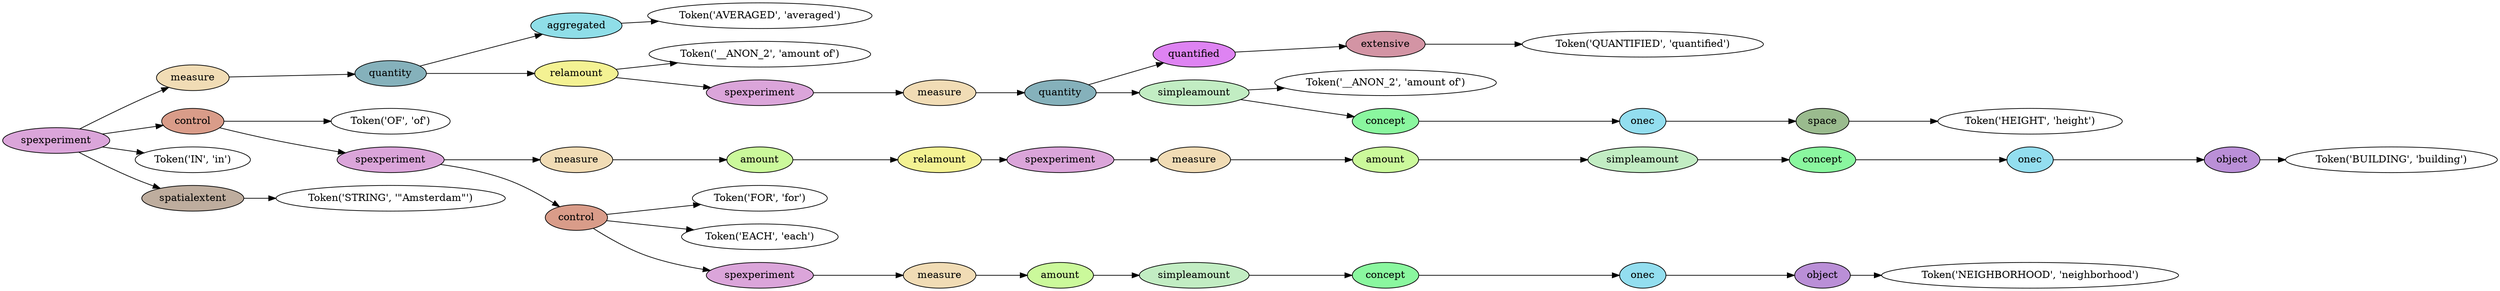 digraph G {
rankdir=LR;
0 [label="Token('AVERAGED', 'averaged')"];
1 [fillcolor="#8fdee8", label=aggregated, style=filled];
1 -> 0;
2 [label="Token('__ANON_2', 'amount of')"];
3 [label="Token('QUANTIFIED', 'quantified')"];
4 [fillcolor="#d394a4", label=extensive, style=filled];
4 -> 3;
5 [fillcolor="#de83f2", label=quantified, style=filled];
5 -> 4;
6 [label="Token('__ANON_2', 'amount of')"];
7 [label="Token('HEIGHT', 'height')"];
8 [fillcolor="#9abb8e", label=space, style=filled];
8 -> 7;
9 [fillcolor="#93deef", label=onec, style=filled];
9 -> 8;
10 [fillcolor="#8af79f", label=concept, style=filled];
10 -> 9;
11 [fillcolor="#c2edc3", label=simpleamount, style=filled];
11 -> 6;
11 -> 10;
12 [fillcolor="#85b1bb", label=quantity, style=filled];
12 -> 5;
12 -> 11;
13 [fillcolor="#f1dcb5", label=measure, style=filled];
13 -> 12;
14 [fillcolor="#dba5da", label=spexperiment, style=filled];
14 -> 13;
15 [fillcolor="#f4f293", label=relamount, style=filled];
15 -> 2;
15 -> 14;
16 [fillcolor="#85b1bb", label=quantity, style=filled];
16 -> 1;
16 -> 15;
17 [fillcolor="#f1dcb5", label=measure, style=filled];
17 -> 16;
18 [label="Token('OF', 'of')"];
19 [label="Token('BUILDING', 'building')"];
20 [fillcolor="#ba8fd7", label=object, style=filled];
20 -> 19;
21 [fillcolor="#93deef", label=onec, style=filled];
21 -> 20;
22 [fillcolor="#8af79f", label=concept, style=filled];
22 -> 21;
23 [fillcolor="#c2edc3", label=simpleamount, style=filled];
23 -> 22;
24 [fillcolor="#cbf99b", label=amount, style=filled];
24 -> 23;
25 [fillcolor="#f1dcb5", label=measure, style=filled];
25 -> 24;
26 [fillcolor="#dba5da", label=spexperiment, style=filled];
26 -> 25;
27 [fillcolor="#f4f293", label=relamount, style=filled];
27 -> 26;
28 [fillcolor="#cbf99b", label=amount, style=filled];
28 -> 27;
29 [fillcolor="#f1dcb5", label=measure, style=filled];
29 -> 28;
30 [label="Token('FOR', 'for')"];
31 [label="Token('EACH', 'each')"];
32 [label="Token('NEIGHBORHOOD', 'neighborhood')"];
33 [fillcolor="#ba8fd7", label=object, style=filled];
33 -> 32;
34 [fillcolor="#93deef", label=onec, style=filled];
34 -> 33;
35 [fillcolor="#8af79f", label=concept, style=filled];
35 -> 34;
36 [fillcolor="#c2edc3", label=simpleamount, style=filled];
36 -> 35;
37 [fillcolor="#cbf99b", label=amount, style=filled];
37 -> 36;
38 [fillcolor="#f1dcb5", label=measure, style=filled];
38 -> 37;
39 [fillcolor="#dba5da", label=spexperiment, style=filled];
39 -> 38;
40 [fillcolor="#d99c89", label=control, style=filled];
40 -> 30;
40 -> 31;
40 -> 39;
41 [fillcolor="#dba5da", label=spexperiment, style=filled];
41 -> 29;
41 -> 40;
42 [fillcolor="#d99c89", label=control, style=filled];
42 -> 18;
42 -> 41;
43 [label="Token('IN', 'in')"];
44 [label="Token('STRING', '\"Amsterdam\"')"];
45 [fillcolor="#bead9e", label=spatialextent, style=filled];
45 -> 44;
46 [fillcolor="#dba5da", label=spexperiment, style=filled];
46 -> 17;
46 -> 42;
46 -> 43;
46 -> 45;
}
